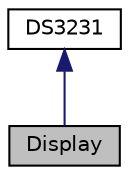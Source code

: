 digraph "Display"
{
  edge [fontname="Helvetica",fontsize="10",labelfontname="Helvetica",labelfontsize="10"];
  node [fontname="Helvetica",fontsize="10",shape=record];
  Node2 [label="Display",height=0.2,width=0.4,color="black", fillcolor="grey75", style="filled", fontcolor="black"];
  Node3 -> Node2 [dir="back",color="midnightblue",fontsize="10",style="solid",fontname="Helvetica"];
  Node3 [label="DS3231",height=0.2,width=0.4,color="black", fillcolor="white", style="filled",URL="$classDS3231.html",tooltip="/// The DS3231 class written to be used with a DS3231 RTC  /// This class is written to give a interf..."];
}
